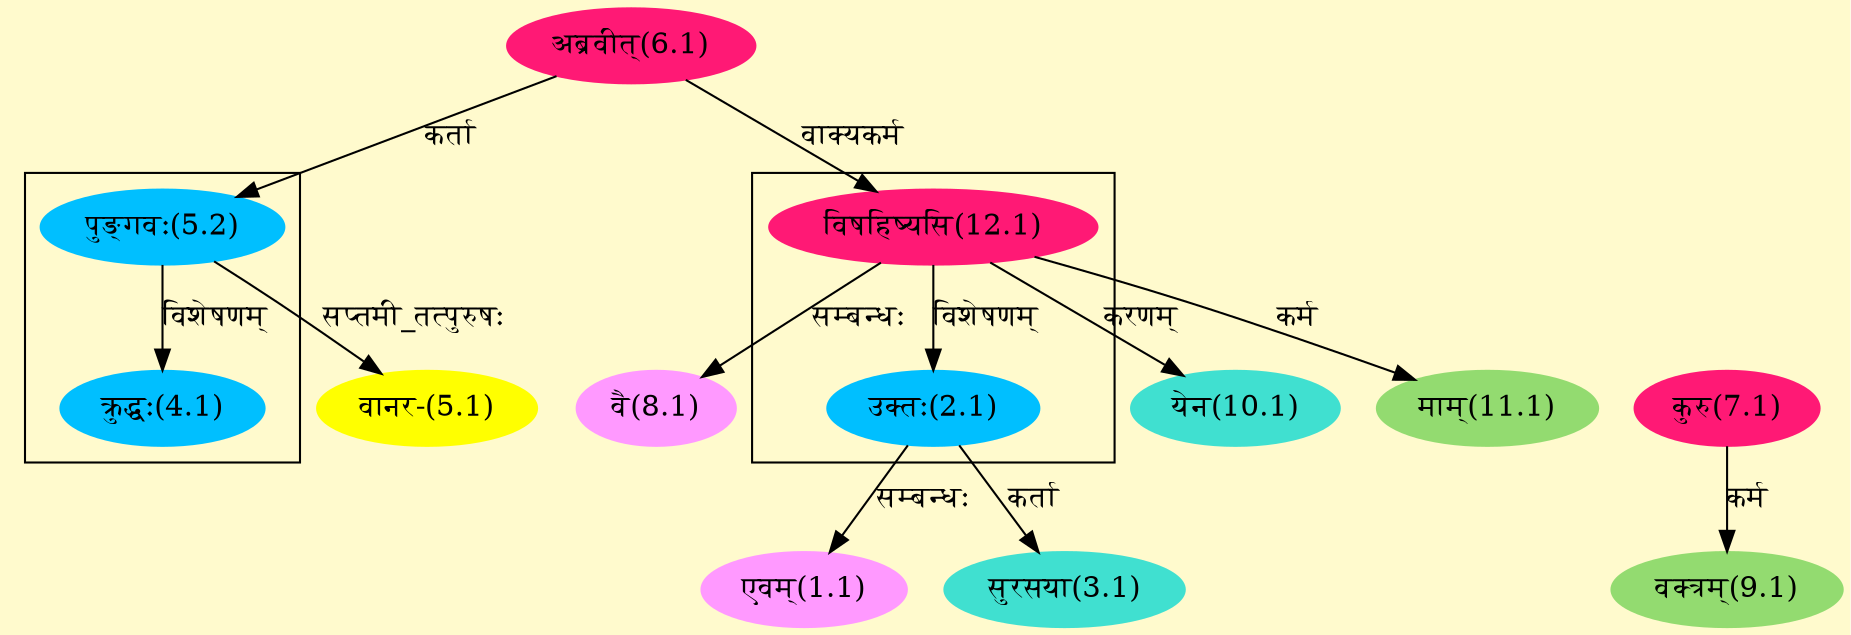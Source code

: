 digraph G{
rankdir=BT;
 compound=true;
 bgcolor="lemonchiffon1";

subgraph cluster_1{
Node2_1 [style=filled, color="#00BFFF" label = "उक्तः(2.1)"]
Node12_1 [style=filled, color="#FF1975" label = "विषहिष्यसि(12.1)"]

}

subgraph cluster_2{
Node4_1 [style=filled, color="#00BFFF" label = "क्रुद्धः(4.1)"]
Node5_2 [style=filled, color="#00BFFF" label = "पुङ्गवः(5.2)"]

}
Node1_1 [style=filled, color="#FF99FF" label = "एवम्(1.1)"]
Node2_1 [style=filled, color="#00BFFF" label = "उक्तः(2.1)"]
Node3_1 [style=filled, color="#40E0D0" label = "सुरसया(3.1)"]
Node5_1 [style=filled, color="#FFFF00" label = "वानर-(5.1)"]
Node5_2 [style=filled, color="#00BFFF" label = "पुङ्गवः(5.2)"]
Node6_1 [style=filled, color="#FF1975" label = "अब्रवीत्(6.1)"]
Node [style=filled, color="" label = "()"]
Node7_1 [style=filled, color="#FF1975" label = "कुरु(7.1)"]
Node8_1 [style=filled, color="#FF99FF" label = "वै(8.1)"]
Node12_1 [style=filled, color="#FF1975" label = "विषहिष्यसि(12.1)"]
Node9_1 [style=filled, color="#93DB70" label = "वक्त्रम्(9.1)"]
Node10_1 [style=filled, color="#40E0D0" label = "येन(10.1)"]
Node11_1 [style=filled, color="#93DB70" label = "माम्(11.1)"]
/* Start of Relations section */

Node1_1 -> Node2_1 [  label="सम्बन्धः"  dir="back" ]
Node2_1 -> Node12_1 [  label="विशेषणम्"  dir="back" ]
Node3_1 -> Node2_1 [  label="कर्ता"  dir="back" ]
Node4_1 -> Node5_2 [  label="विशेषणम्"  dir="back" ]
Node5_1 -> Node5_2 [  label="सप्तमी_तत्पुरुषः"  dir="back" ]
Node5_2 -> Node6_1 [  label="कर्ता"  dir="back" ]
Node8_1 -> Node12_1 [  label="सम्बन्धः"  dir="back" ]
Node9_1 -> Node7_1 [  label="कर्म"  dir="back" ]
Node10_1 -> Node12_1 [  label="करणम्"  dir="back" ]
Node11_1 -> Node12_1 [  label="कर्म"  dir="back" ]
Node12_1 -> Node6_1 [  label="वाक्यकर्म"  dir="back" ]
}
